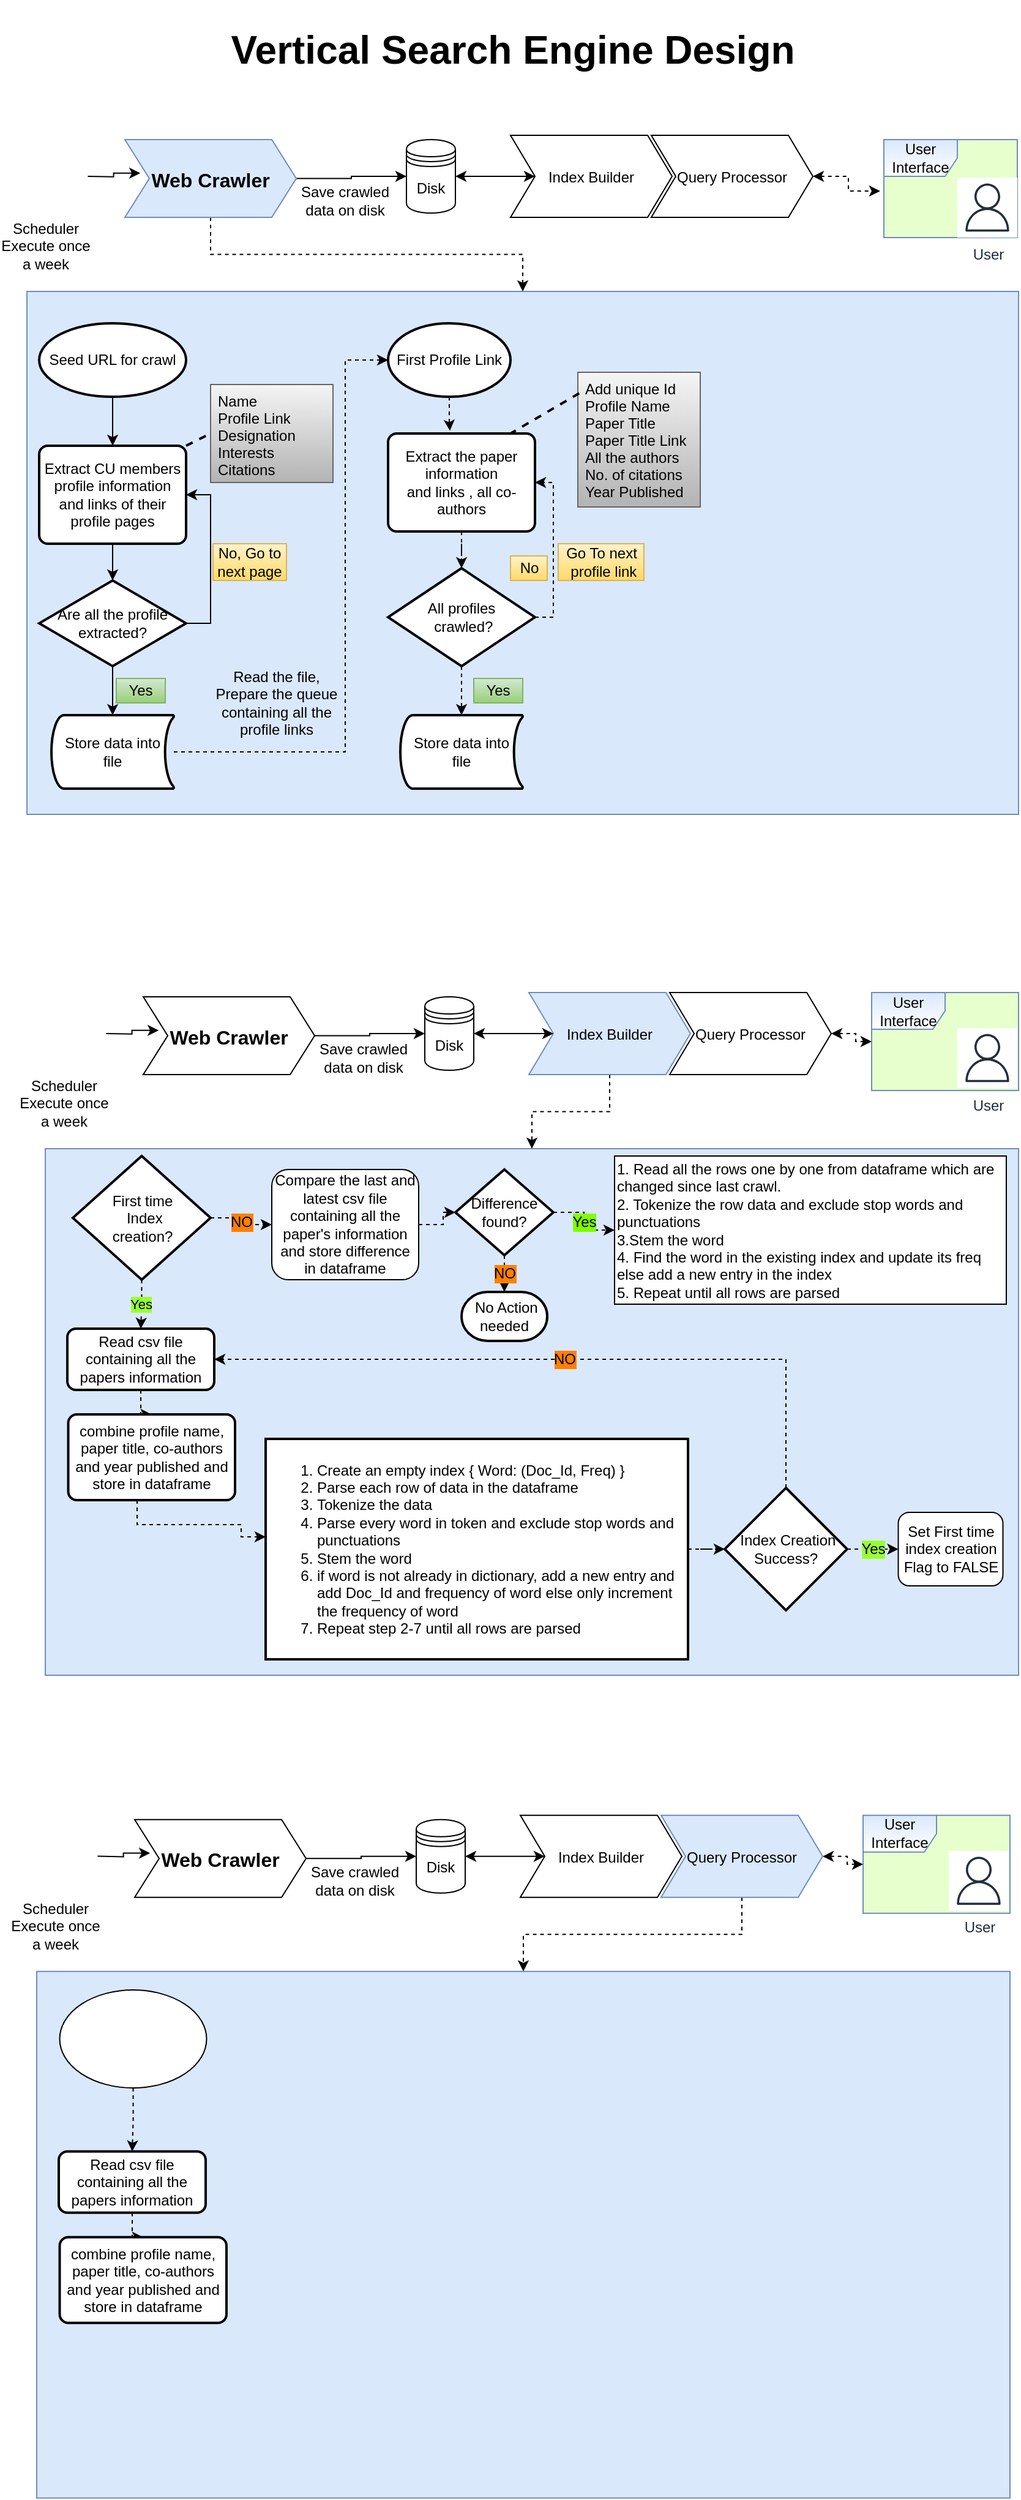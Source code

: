 <mxfile version="14.5.0" type="github">
  <diagram id="kgpKYQtTHZ0yAKxKKP6v" name="Page-1">
    <mxGraphModel dx="1422" dy="766" grid="1" gridSize="10" guides="1" tooltips="1" connect="1" arrows="1" fold="1" page="1" pageScale="1" pageWidth="850" pageHeight="1100" math="0" shadow="0">
      <root>
        <mxCell id="0" />
        <mxCell id="1" parent="0" />
        <mxCell id="aCHnfyv8PlhnQlmvMtqF-79" value="" style="rounded=0;whiteSpace=wrap;html=1;fontSize=12;align=center;fillColor=#dae8fc;strokeColor=#6c8ebf;" parent="1" vertex="1">
          <mxGeometry x="30" y="243" width="810" height="427" as="geometry" />
        </mxCell>
        <mxCell id="aCHnfyv8PlhnQlmvMtqF-12" value="User Interface" style="shape=umlFrame;whiteSpace=wrap;html=1;fillColor=#dae8fc;strokeColor=#6c8ebf;gradientColor=#ffffff;swimlaneFillColor=#E6FFCC;" parent="1" vertex="1">
          <mxGeometry x="730" y="119" width="109" height="80" as="geometry" />
        </mxCell>
        <mxCell id="aCHnfyv8PlhnQlmvMtqF-6" value="Index Builder" style="shape=step;perimeter=stepPerimeter;fixedSize=1;points=[];align=center;" parent="1" vertex="1">
          <mxGeometry x="425" y="115.5" width="132" height="67" as="geometry" />
        </mxCell>
        <mxCell id="aCHnfyv8PlhnQlmvMtqF-19" style="edgeStyle=orthogonalEdgeStyle;rounded=0;orthogonalLoop=1;jettySize=auto;html=1;entryX=0;entryY=0.5;entryDx=0;entryDy=0;startArrow=none;startFill=0;" parent="1" source="aCHnfyv8PlhnQlmvMtqF-5" target="aCHnfyv8PlhnQlmvMtqF-17" edge="1">
          <mxGeometry relative="1" as="geometry" />
        </mxCell>
        <mxCell id="aCHnfyv8PlhnQlmvMtqF-82" style="edgeStyle=orthogonalEdgeStyle;rounded=0;orthogonalLoop=1;jettySize=auto;html=1;dashed=1;startArrow=none;startFill=0;fontSize=24;" parent="1" source="aCHnfyv8PlhnQlmvMtqF-5" target="aCHnfyv8PlhnQlmvMtqF-79" edge="1">
          <mxGeometry relative="1" as="geometry" />
        </mxCell>
        <mxCell id="aCHnfyv8PlhnQlmvMtqF-5" value="Web Crawler" style="shape=step;perimeter=stepPerimeter;fixedSize=1;points=[];fillColor=#dae8fc;strokeColor=#6c8ebf;fontStyle=1;fontSize=16;" parent="1" vertex="1">
          <mxGeometry x="110" y="119" width="140" height="63.5" as="geometry" />
        </mxCell>
        <mxCell id="8dAeOOXVESq5FxeyXLk6-39" style="edgeStyle=orthogonalEdgeStyle;rounded=0;orthogonalLoop=1;jettySize=auto;html=1;entryX=-0.028;entryY=0.525;entryDx=0;entryDy=0;entryPerimeter=0;dashed=1;startArrow=classic;startFill=1;" edge="1" parent="1" source="aCHnfyv8PlhnQlmvMtqF-7" target="aCHnfyv8PlhnQlmvMtqF-12">
          <mxGeometry relative="1" as="geometry" />
        </mxCell>
        <mxCell id="aCHnfyv8PlhnQlmvMtqF-7" value="Query Processor" style="shape=step;perimeter=stepPerimeter;fixedSize=1;points=[];align=center;fontSize=12;" parent="1" vertex="1">
          <mxGeometry x="540" y="115.5" width="132" height="67" as="geometry" />
        </mxCell>
        <mxCell id="aCHnfyv8PlhnQlmvMtqF-20" style="edgeStyle=orthogonalEdgeStyle;rounded=0;orthogonalLoop=1;jettySize=auto;html=1;startArrow=classic;startFill=1;" parent="1" source="aCHnfyv8PlhnQlmvMtqF-17" target="aCHnfyv8PlhnQlmvMtqF-6" edge="1">
          <mxGeometry relative="1" as="geometry" />
        </mxCell>
        <mxCell id="aCHnfyv8PlhnQlmvMtqF-17" value="Disk" style="shape=datastore;whiteSpace=wrap;html=1;gradientColor=#ffffff;" parent="1" vertex="1">
          <mxGeometry x="340" y="119" width="40" height="60" as="geometry" />
        </mxCell>
        <mxCell id="aCHnfyv8PlhnQlmvMtqF-22" value="Save crawled data on disk" style="text;html=1;strokeColor=none;fillColor=none;align=center;verticalAlign=middle;whiteSpace=wrap;rounded=0;" parent="1" vertex="1">
          <mxGeometry x="250" y="159" width="80" height="20" as="geometry" />
        </mxCell>
        <mxCell id="aCHnfyv8PlhnQlmvMtqF-30" style="edgeStyle=orthogonalEdgeStyle;rounded=0;orthogonalLoop=1;jettySize=auto;html=1;entryX=0.09;entryY=0.432;entryDx=0;entryDy=0;entryPerimeter=0;startArrow=none;startFill=0;" parent="1" target="aCHnfyv8PlhnQlmvMtqF-5" edge="1">
          <mxGeometry relative="1" as="geometry">
            <mxPoint x="79.75" y="148.941" as="sourcePoint" />
          </mxGeometry>
        </mxCell>
        <mxCell id="aCHnfyv8PlhnQlmvMtqF-24" value="Scheduler&lt;br&gt;Execute once &lt;br&gt;a week" style="shape=image;html=1;verticalAlign=top;verticalLabelPosition=bottom;labelBackgroundColor=#ffffff;imageAspect=0;aspect=fixed;image=https://cdn0.iconfinder.com/data/icons/simpline-mix/64/simpline_26-128.png;gradientColor=#ffffff;" parent="1" vertex="1">
          <mxGeometry x="10" y="108.13" width="69.75" height="69.75" as="geometry" />
        </mxCell>
        <mxCell id="aCHnfyv8PlhnQlmvMtqF-50" style="edgeStyle=orthogonalEdgeStyle;rounded=0;orthogonalLoop=1;jettySize=auto;html=1;entryX=0.5;entryY=0;entryDx=0;entryDy=0;startArrow=none;startFill=0;fontSize=12;" parent="1" source="aCHnfyv8PlhnQlmvMtqF-48" target="aCHnfyv8PlhnQlmvMtqF-49" edge="1">
          <mxGeometry relative="1" as="geometry" />
        </mxCell>
        <mxCell id="aCHnfyv8PlhnQlmvMtqF-48" value="Seed URL for crawl" style="strokeWidth=2;html=1;shape=mxgraph.flowchart.start_1;whiteSpace=wrap;gradientColor=#ffffff;fontSize=12;align=center;" parent="1" vertex="1">
          <mxGeometry x="40" y="269" width="120" height="60" as="geometry" />
        </mxCell>
        <mxCell id="aCHnfyv8PlhnQlmvMtqF-52" style="edgeStyle=orthogonalEdgeStyle;rounded=0;orthogonalLoop=1;jettySize=auto;html=1;entryX=0.5;entryY=0;entryDx=0;entryDy=0;entryPerimeter=0;startArrow=none;startFill=0;fontSize=12;" parent="1" source="aCHnfyv8PlhnQlmvMtqF-49" target="aCHnfyv8PlhnQlmvMtqF-51" edge="1">
          <mxGeometry relative="1" as="geometry" />
        </mxCell>
        <mxCell id="aCHnfyv8PlhnQlmvMtqF-49" value="Extract CU members profile information and links of their profile pages" style="rounded=1;whiteSpace=wrap;html=1;absoluteArcSize=1;arcSize=14;strokeWidth=2;gradientColor=#ffffff;fontSize=12;align=center;" parent="1" vertex="1">
          <mxGeometry x="40" y="369" width="120" height="80" as="geometry" />
        </mxCell>
        <mxCell id="aCHnfyv8PlhnQlmvMtqF-53" style="edgeStyle=orthogonalEdgeStyle;rounded=0;orthogonalLoop=1;jettySize=auto;html=1;startArrow=none;startFill=0;fontSize=12;entryX=1;entryY=0.5;entryDx=0;entryDy=0;exitX=1;exitY=0.5;exitDx=0;exitDy=0;exitPerimeter=0;" parent="1" source="aCHnfyv8PlhnQlmvMtqF-51" target="aCHnfyv8PlhnQlmvMtqF-49" edge="1">
          <mxGeometry relative="1" as="geometry">
            <mxPoint x="200" y="409" as="targetPoint" />
          </mxGeometry>
        </mxCell>
        <mxCell id="aCHnfyv8PlhnQlmvMtqF-57" style="edgeStyle=orthogonalEdgeStyle;rounded=0;orthogonalLoop=1;jettySize=auto;html=1;entryX=0.5;entryY=0;entryDx=0;entryDy=0;entryPerimeter=0;startArrow=none;startFill=0;fontSize=12;" parent="1" source="aCHnfyv8PlhnQlmvMtqF-51" target="aCHnfyv8PlhnQlmvMtqF-56" edge="1">
          <mxGeometry relative="1" as="geometry" />
        </mxCell>
        <mxCell id="aCHnfyv8PlhnQlmvMtqF-51" value="Are all the profile extracted?" style="strokeWidth=2;html=1;shape=mxgraph.flowchart.decision;whiteSpace=wrap;gradientColor=#ffffff;fontSize=12;align=center;" parent="1" vertex="1">
          <mxGeometry x="40" y="479" width="120" height="70" as="geometry" />
        </mxCell>
        <mxCell id="aCHnfyv8PlhnQlmvMtqF-55" value="No, Go to next page" style="text;html=1;strokeColor=#d6b656;fillColor=#fff2cc;align=center;verticalAlign=middle;whiteSpace=wrap;rounded=0;fontSize=12;gradientColor=#ffd966;" parent="1" vertex="1">
          <mxGeometry x="182" y="449" width="60" height="30" as="geometry" />
        </mxCell>
        <mxCell id="aCHnfyv8PlhnQlmvMtqF-62" style="edgeStyle=orthogonalEdgeStyle;rounded=0;orthogonalLoop=1;jettySize=auto;html=1;entryX=0;entryY=0.5;entryDx=0;entryDy=0;entryPerimeter=0;dashed=1;startArrow=none;startFill=0;fontSize=12;" parent="1" source="aCHnfyv8PlhnQlmvMtqF-56" target="aCHnfyv8PlhnQlmvMtqF-61" edge="1">
          <mxGeometry relative="1" as="geometry">
            <Array as="points">
              <mxPoint x="290" y="619" />
              <mxPoint x="290" y="299" />
            </Array>
          </mxGeometry>
        </mxCell>
        <mxCell id="aCHnfyv8PlhnQlmvMtqF-56" value="Store data into&lt;br&gt;file" style="strokeWidth=2;html=1;shape=mxgraph.flowchart.stored_data;whiteSpace=wrap;gradientColor=#ffffff;fontSize=12;align=center;" parent="1" vertex="1">
          <mxGeometry x="50" y="589" width="100" height="60" as="geometry" />
        </mxCell>
        <mxCell id="aCHnfyv8PlhnQlmvMtqF-58" value="Yes" style="text;html=1;strokeColor=#82b366;fillColor=#d5e8d4;align=center;verticalAlign=middle;whiteSpace=wrap;rounded=0;fontSize=12;gradientColor=#97d077;" parent="1" vertex="1">
          <mxGeometry x="103" y="559" width="40" height="20" as="geometry" />
        </mxCell>
        <mxCell id="aCHnfyv8PlhnQlmvMtqF-59" value="Name&#xa;Profile Link&#xa;Designation&#xa;Interests&#xa;Citations&#xa;" style="text;fillColor=#f5f5f5;align=left;verticalAlign=top;spacingLeft=4;spacingRight=4;overflow=hidden;rotatable=0;points=[[0,0.5],[1,0.5]];portConstraint=eastwest;fontSize=12;gradientColor=#b3b3b3;strokeColor=#666666;" parent="1" vertex="1">
          <mxGeometry x="180" y="319" width="100" height="80" as="geometry" />
        </mxCell>
        <mxCell id="aCHnfyv8PlhnQlmvMtqF-60" value="" style="endArrow=none;dashed=1;html=1;strokeWidth=2;fontSize=12;entryX=0;entryY=0.5;entryDx=0;entryDy=0;" parent="1" target="aCHnfyv8PlhnQlmvMtqF-59" edge="1">
          <mxGeometry width="50" height="50" relative="1" as="geometry">
            <mxPoint x="160" y="369" as="sourcePoint" />
            <mxPoint x="210" y="319" as="targetPoint" />
          </mxGeometry>
        </mxCell>
        <mxCell id="aCHnfyv8PlhnQlmvMtqF-66" style="edgeStyle=orthogonalEdgeStyle;rounded=0;orthogonalLoop=1;jettySize=auto;html=1;entryX=0.421;entryY=-0.028;entryDx=0;entryDy=0;entryPerimeter=0;dashed=1;startArrow=none;startFill=0;fontSize=12;" parent="1" source="aCHnfyv8PlhnQlmvMtqF-61" target="aCHnfyv8PlhnQlmvMtqF-64" edge="1">
          <mxGeometry relative="1" as="geometry" />
        </mxCell>
        <mxCell id="aCHnfyv8PlhnQlmvMtqF-61" value="First Profile Link" style="strokeWidth=2;html=1;shape=mxgraph.flowchart.start_2;whiteSpace=wrap;gradientColor=#ffffff;fontSize=12;align=center;" parent="1" vertex="1">
          <mxGeometry x="325" y="269" width="100" height="60" as="geometry" />
        </mxCell>
        <mxCell id="aCHnfyv8PlhnQlmvMtqF-63" value="Read the file,&lt;br&gt;Prepare the queue containing all the profile links" style="text;html=1;strokeColor=none;fillColor=none;align=center;verticalAlign=middle;whiteSpace=wrap;rounded=0;fontSize=12;" parent="1" vertex="1">
          <mxGeometry x="180" y="559" width="108" height="40" as="geometry" />
        </mxCell>
        <mxCell id="aCHnfyv8PlhnQlmvMtqF-71" style="edgeStyle=orthogonalEdgeStyle;rounded=0;orthogonalLoop=1;jettySize=auto;html=1;entryX=0.5;entryY=0;entryDx=0;entryDy=0;entryPerimeter=0;dashed=1;startArrow=none;startFill=0;fontSize=12;" parent="1" source="aCHnfyv8PlhnQlmvMtqF-64" target="aCHnfyv8PlhnQlmvMtqF-68" edge="1">
          <mxGeometry relative="1" as="geometry" />
        </mxCell>
        <mxCell id="aCHnfyv8PlhnQlmvMtqF-64" value="Extract the paper information &lt;br&gt;and links , all co-authors" style="rounded=1;whiteSpace=wrap;html=1;absoluteArcSize=1;arcSize=14;strokeWidth=2;gradientColor=#ffffff;fontSize=12;align=center;" parent="1" vertex="1">
          <mxGeometry x="325" y="359" width="120" height="80" as="geometry" />
        </mxCell>
        <mxCell id="aCHnfyv8PlhnQlmvMtqF-65" value="Add unique Id&#xa;Profile Name&#xa;Paper Title&#xa;Paper Title Link&#xa;All the authors&#xa;No. of citations&#xa;Year Published&#xa;" style="text;fillColor=#f5f5f5;align=left;verticalAlign=top;spacingLeft=4;spacingRight=4;overflow=hidden;rotatable=0;points=[[0,0.5],[1,0.5]];portConstraint=eastwest;fontSize=12;gradientColor=#b3b3b3;strokeColor=#666666;" parent="1" vertex="1">
          <mxGeometry x="480" y="309" width="100" height="110" as="geometry" />
        </mxCell>
        <mxCell id="aCHnfyv8PlhnQlmvMtqF-67" value="" style="endArrow=none;dashed=1;html=1;strokeWidth=2;fontSize=12;exitX=0.011;exitY=0.156;exitDx=0;exitDy=0;exitPerimeter=0;" parent="1" source="aCHnfyv8PlhnQlmvMtqF-65" edge="1">
          <mxGeometry width="50" height="50" relative="1" as="geometry">
            <mxPoint x="475" y="339" as="sourcePoint" />
            <mxPoint x="425" y="359" as="targetPoint" />
            <Array as="points" />
          </mxGeometry>
        </mxCell>
        <mxCell id="aCHnfyv8PlhnQlmvMtqF-72" style="edgeStyle=orthogonalEdgeStyle;rounded=0;orthogonalLoop=1;jettySize=auto;html=1;entryX=1;entryY=0.5;entryDx=0;entryDy=0;dashed=1;startArrow=none;startFill=0;fontSize=12;" parent="1" source="aCHnfyv8PlhnQlmvMtqF-68" target="aCHnfyv8PlhnQlmvMtqF-64" edge="1">
          <mxGeometry relative="1" as="geometry">
            <Array as="points">
              <mxPoint x="460" y="509" />
              <mxPoint x="460" y="399" />
            </Array>
          </mxGeometry>
        </mxCell>
        <mxCell id="aCHnfyv8PlhnQlmvMtqF-76" style="edgeStyle=orthogonalEdgeStyle;rounded=0;orthogonalLoop=1;jettySize=auto;html=1;entryX=0.5;entryY=0;entryDx=0;entryDy=0;entryPerimeter=0;dashed=1;startArrow=none;startFill=0;fontSize=12;" parent="1" source="aCHnfyv8PlhnQlmvMtqF-68" target="aCHnfyv8PlhnQlmvMtqF-74" edge="1">
          <mxGeometry relative="1" as="geometry" />
        </mxCell>
        <mxCell id="aCHnfyv8PlhnQlmvMtqF-68" value="All profiles&lt;br&gt;&amp;nbsp;crawled?" style="strokeWidth=2;html=1;shape=mxgraph.flowchart.decision;whiteSpace=wrap;gradientColor=#ffffff;fontSize=12;align=center;" parent="1" vertex="1">
          <mxGeometry x="325" y="469" width="120" height="80" as="geometry" />
        </mxCell>
        <mxCell id="aCHnfyv8PlhnQlmvMtqF-73" value="No" style="text;html=1;align=center;verticalAlign=middle;resizable=0;points=[];autosize=1;fontSize=12;gradientColor=#ffd966;fillColor=#fff2cc;strokeColor=#d6b656;" parent="1" vertex="1">
          <mxGeometry x="425" y="459" width="30" height="20" as="geometry" />
        </mxCell>
        <mxCell id="aCHnfyv8PlhnQlmvMtqF-74" value="Store data into&lt;br&gt;file" style="strokeWidth=2;html=1;shape=mxgraph.flowchart.stored_data;whiteSpace=wrap;gradientColor=#ffffff;fontSize=12;align=center;" parent="1" vertex="1">
          <mxGeometry x="335" y="589" width="100" height="60" as="geometry" />
        </mxCell>
        <mxCell id="aCHnfyv8PlhnQlmvMtqF-77" value="Yes" style="text;html=1;strokeColor=#82b366;fillColor=#d5e8d4;align=center;verticalAlign=middle;whiteSpace=wrap;rounded=0;fontSize=12;gradientColor=#97d077;" parent="1" vertex="1">
          <mxGeometry x="395" y="559" width="40" height="20" as="geometry" />
        </mxCell>
        <mxCell id="aCHnfyv8PlhnQlmvMtqF-78" value="Go To next&lt;br&gt;&amp;nbsp;profile link" style="text;html=1;align=center;verticalAlign=middle;resizable=0;points=[];autosize=1;fontSize=12;gradientColor=#ffd966;fillColor=#fff2cc;strokeColor=#d6b656;" parent="1" vertex="1">
          <mxGeometry x="464" y="449" width="70" height="30" as="geometry" />
        </mxCell>
        <mxCell id="aCHnfyv8PlhnQlmvMtqF-81" value="&lt;h1 style=&quot;font-size: 32px;&quot;&gt;Vertical Search Engine Design&lt;/h1&gt;&lt;p style=&quot;font-size: 32px;&quot;&gt;&lt;br style=&quot;font-size: 32px;&quot;&gt;&lt;/p&gt;" style="text;html=1;strokeColor=none;fillColor=none;spacing=5;spacingTop=-20;whiteSpace=wrap;overflow=hidden;rounded=0;fontSize=32;align=center;verticalAlign=middle;" parent="1" vertex="1">
          <mxGeometry x="167" y="20" width="520" height="60" as="geometry" />
        </mxCell>
        <mxCell id="aCHnfyv8PlhnQlmvMtqF-85" value="User" style="outlineConnect=0;fontColor=#232F3E;gradientColor=none;strokeColor=#232F3E;fillColor=#ffffff;dashed=0;verticalLabelPosition=bottom;verticalAlign=top;align=center;html=1;fontSize=12;fontStyle=0;aspect=fixed;shape=mxgraph.aws4.resourceIcon;resIcon=mxgraph.aws4.user;" parent="1" vertex="1">
          <mxGeometry x="790" y="150" width="49" height="49" as="geometry" />
        </mxCell>
        <mxCell id="W53FJTdG9QXFK-XVxgLC-1" value="" style="rounded=0;whiteSpace=wrap;html=1;fontSize=12;align=center;fillColor=#dae8fc;strokeColor=#6c8ebf;" parent="1" vertex="1">
          <mxGeometry x="45" y="943" width="795" height="430" as="geometry" />
        </mxCell>
        <mxCell id="W53FJTdG9QXFK-XVxgLC-2" value="User Interface" style="shape=umlFrame;whiteSpace=wrap;html=1;fillColor=#dae8fc;strokeColor=#6c8ebf;gradientColor=#ffffff;swimlaneFillColor=#E6FFCC;" parent="1" vertex="1">
          <mxGeometry x="720" y="815.5" width="120" height="80" as="geometry" />
        </mxCell>
        <mxCell id="W53FJTdG9QXFK-XVxgLC-43" style="edgeStyle=orthogonalEdgeStyle;rounded=0;orthogonalLoop=1;jettySize=auto;html=1;dashed=1;" parent="1" source="W53FJTdG9QXFK-XVxgLC-3" target="W53FJTdG9QXFK-XVxgLC-1" edge="1">
          <mxGeometry relative="1" as="geometry" />
        </mxCell>
        <mxCell id="W53FJTdG9QXFK-XVxgLC-3" value="Index Builder" style="shape=step;perimeter=stepPerimeter;fixedSize=1;points=[];align=center;fillColor=#dae8fc;strokeColor=#6c8ebf;" parent="1" vertex="1">
          <mxGeometry x="440" y="815.5" width="132" height="67" as="geometry" />
        </mxCell>
        <mxCell id="W53FJTdG9QXFK-XVxgLC-4" style="edgeStyle=orthogonalEdgeStyle;rounded=0;orthogonalLoop=1;jettySize=auto;html=1;entryX=0;entryY=0.5;entryDx=0;entryDy=0;startArrow=none;startFill=0;" parent="1" source="W53FJTdG9QXFK-XVxgLC-6" target="W53FJTdG9QXFK-XVxgLC-10" edge="1">
          <mxGeometry relative="1" as="geometry" />
        </mxCell>
        <mxCell id="W53FJTdG9QXFK-XVxgLC-6" value="Web Crawler" style="shape=step;perimeter=stepPerimeter;fixedSize=1;points=[];fontStyle=1;fontSize=16;" parent="1" vertex="1">
          <mxGeometry x="125" y="819" width="140" height="63.5" as="geometry" />
        </mxCell>
        <mxCell id="W53FJTdG9QXFK-XVxgLC-60" style="edgeStyle=orthogonalEdgeStyle;rounded=0;orthogonalLoop=1;jettySize=auto;html=1;dashed=1;labelBackgroundColor=#99FF33;fontSize=12;startArrow=classic;startFill=1;" parent="1" source="W53FJTdG9QXFK-XVxgLC-8" target="W53FJTdG9QXFK-XVxgLC-2" edge="1">
          <mxGeometry relative="1" as="geometry" />
        </mxCell>
        <mxCell id="W53FJTdG9QXFK-XVxgLC-8" value="Query Processor" style="shape=step;perimeter=stepPerimeter;fixedSize=1;points=[];align=center;fontSize=12;" parent="1" vertex="1">
          <mxGeometry x="555" y="815.5" width="132" height="67" as="geometry" />
        </mxCell>
        <mxCell id="W53FJTdG9QXFK-XVxgLC-9" style="edgeStyle=orthogonalEdgeStyle;rounded=0;orthogonalLoop=1;jettySize=auto;html=1;startArrow=classic;startFill=1;" parent="1" source="W53FJTdG9QXFK-XVxgLC-10" target="W53FJTdG9QXFK-XVxgLC-3" edge="1">
          <mxGeometry relative="1" as="geometry" />
        </mxCell>
        <mxCell id="W53FJTdG9QXFK-XVxgLC-10" value="Disk" style="shape=datastore;whiteSpace=wrap;html=1;gradientColor=#ffffff;" parent="1" vertex="1">
          <mxGeometry x="355" y="819" width="40" height="60" as="geometry" />
        </mxCell>
        <mxCell id="W53FJTdG9QXFK-XVxgLC-11" value="Save crawled data on disk" style="text;html=1;strokeColor=none;fillColor=none;align=center;verticalAlign=middle;whiteSpace=wrap;rounded=0;" parent="1" vertex="1">
          <mxGeometry x="265" y="859" width="80" height="20" as="geometry" />
        </mxCell>
        <mxCell id="W53FJTdG9QXFK-XVxgLC-12" style="edgeStyle=orthogonalEdgeStyle;rounded=0;orthogonalLoop=1;jettySize=auto;html=1;entryX=0.09;entryY=0.432;entryDx=0;entryDy=0;entryPerimeter=0;startArrow=none;startFill=0;" parent="1" target="W53FJTdG9QXFK-XVxgLC-6" edge="1">
          <mxGeometry relative="1" as="geometry">
            <mxPoint x="94.75" y="848.941" as="sourcePoint" />
          </mxGeometry>
        </mxCell>
        <mxCell id="W53FJTdG9QXFK-XVxgLC-13" value="Scheduler&lt;br&gt;Execute once &lt;br&gt;a week" style="shape=image;html=1;verticalAlign=top;verticalLabelPosition=bottom;labelBackgroundColor=#ffffff;imageAspect=0;aspect=fixed;image=https://cdn0.iconfinder.com/data/icons/simpline-mix/64/simpline_26-128.png;gradientColor=#ffffff;" parent="1" vertex="1">
          <mxGeometry x="25" y="808.13" width="69.75" height="69.75" as="geometry" />
        </mxCell>
        <mxCell id="W53FJTdG9QXFK-XVxgLC-50" style="edgeStyle=orthogonalEdgeStyle;rounded=0;orthogonalLoop=1;jettySize=auto;html=1;entryX=0.5;entryY=0;entryDx=0;entryDy=0;dashed=1;labelBackgroundColor=#99FF33;" parent="1" source="W53FJTdG9QXFK-XVxgLC-17" target="W53FJTdG9QXFK-XVxgLC-47" edge="1">
          <mxGeometry relative="1" as="geometry" />
        </mxCell>
        <mxCell id="W53FJTdG9QXFK-XVxgLC-17" value="Read csv file containing all the papers information" style="rounded=1;whiteSpace=wrap;html=1;absoluteArcSize=1;arcSize=14;strokeWidth=2;gradientColor=#ffffff;fontSize=12;align=center;" parent="1" vertex="1">
          <mxGeometry x="63" y="1090" width="120" height="50" as="geometry" />
        </mxCell>
        <mxCell id="W53FJTdG9QXFK-XVxgLC-42" value="User" style="outlineConnect=0;fontColor=#232F3E;gradientColor=none;strokeColor=#232F3E;fillColor=#ffffff;dashed=0;verticalLabelPosition=bottom;verticalAlign=top;align=center;html=1;fontSize=12;fontStyle=0;aspect=fixed;shape=mxgraph.aws4.resourceIcon;resIcon=mxgraph.aws4.user;" parent="1" vertex="1">
          <mxGeometry x="790" y="844.5" width="49" height="49" as="geometry" />
        </mxCell>
        <mxCell id="W53FJTdG9QXFK-XVxgLC-46" value="Yes" style="edgeStyle=orthogonalEdgeStyle;rounded=0;orthogonalLoop=1;jettySize=auto;html=1;entryX=0.5;entryY=0;entryDx=0;entryDy=0;dashed=1;labelBackgroundColor=#99FF33;" parent="1" source="W53FJTdG9QXFK-XVxgLC-44" target="W53FJTdG9QXFK-XVxgLC-17" edge="1">
          <mxGeometry relative="1" as="geometry" />
        </mxCell>
        <mxCell id="W53FJTdG9QXFK-XVxgLC-71" value="NO" style="edgeStyle=orthogonalEdgeStyle;rounded=0;orthogonalLoop=1;jettySize=auto;html=1;dashed=1;labelBackgroundColor=#FF8000;fontSize=12;" parent="1" source="W53FJTdG9QXFK-XVxgLC-44" target="W53FJTdG9QXFK-XVxgLC-70" edge="1">
          <mxGeometry relative="1" as="geometry" />
        </mxCell>
        <mxCell id="W53FJTdG9QXFK-XVxgLC-44" value="First time&lt;br&gt;&amp;nbsp;Index &lt;br&gt;creation?" style="strokeWidth=2;html=1;shape=mxgraph.flowchart.decision;whiteSpace=wrap;" parent="1" vertex="1">
          <mxGeometry x="67.5" y="949" width="112.5" height="101" as="geometry" />
        </mxCell>
        <mxCell id="W53FJTdG9QXFK-XVxgLC-61" style="edgeStyle=orthogonalEdgeStyle;rounded=0;orthogonalLoop=1;jettySize=auto;html=1;dashed=1;labelBackgroundColor=#99FF33;fontSize=12;" parent="1" source="W53FJTdG9QXFK-XVxgLC-47" target="W53FJTdG9QXFK-XVxgLC-59" edge="1">
          <mxGeometry relative="1" as="geometry">
            <Array as="points">
              <mxPoint x="120" y="1250" />
              <mxPoint x="205" y="1250" />
              <mxPoint x="205" y="1260" />
            </Array>
          </mxGeometry>
        </mxCell>
        <mxCell id="W53FJTdG9QXFK-XVxgLC-47" value="combine profile name, paper title, co-authors and year published and store in dataframe" style="rounded=1;whiteSpace=wrap;html=1;absoluteArcSize=1;arcSize=14;strokeWidth=2;gradientColor=#ffffff;fontSize=12;align=center;" parent="1" vertex="1">
          <mxGeometry x="63.75" y="1160" width="136.25" height="70" as="geometry" />
        </mxCell>
        <mxCell id="W53FJTdG9QXFK-XVxgLC-65" style="edgeStyle=orthogonalEdgeStyle;rounded=0;orthogonalLoop=1;jettySize=auto;html=1;dashed=1;labelBackgroundColor=#99FF33;fontSize=12;" parent="1" source="W53FJTdG9QXFK-XVxgLC-59" target="W53FJTdG9QXFK-XVxgLC-64" edge="1">
          <mxGeometry relative="1" as="geometry" />
        </mxCell>
        <mxCell id="W53FJTdG9QXFK-XVxgLC-59" value="&lt;ol style=&quot;font-size: 12px&quot;&gt;&lt;li style=&quot;font-size: 12px&quot;&gt;&lt;span style=&quot;font-size: 12px&quot;&gt;Create an empty index { Word: (Doc_Id, Freq) }&lt;/span&gt;&lt;/li&gt;&lt;li style=&quot;font-size: 12px&quot;&gt;&lt;span style=&quot;font-size: 12px&quot;&gt;Parse each row of data in the dataframe&lt;/span&gt;&lt;br style=&quot;font-size: 12px&quot;&gt;&lt;/li&gt;&lt;li style=&quot;font-size: 12px&quot;&gt;Tokenize the data&lt;/li&gt;&lt;li style=&quot;font-size: 12px&quot;&gt;Parse every word in token and exclude stop words and punctuations&lt;/li&gt;&lt;li style=&quot;font-size: 12px&quot;&gt;Stem the word&lt;/li&gt;&lt;li style=&quot;font-size: 12px&quot;&gt;if word is not already in dictionary, add a new entry and add Doc_Id and frequency of word else only increment the frequency of word&lt;/li&gt;&lt;li style=&quot;font-size: 12px&quot;&gt;Repeat step 2-7 until all rows are parsed&lt;/li&gt;&lt;/ol&gt;" style="rounded=1;whiteSpace=wrap;html=1;absoluteArcSize=1;arcSize=0;strokeWidth=2;align=left;fontSize=12;" parent="1" vertex="1">
          <mxGeometry x="225" y="1180" width="345" height="180" as="geometry" />
        </mxCell>
        <mxCell id="W53FJTdG9QXFK-XVxgLC-67" value="Yes" style="edgeStyle=orthogonalEdgeStyle;rounded=0;orthogonalLoop=1;jettySize=auto;html=1;entryX=0;entryY=0.5;entryDx=0;entryDy=0;dashed=1;labelBackgroundColor=#99FF33;fontSize=12;" parent="1" source="W53FJTdG9QXFK-XVxgLC-64" target="W53FJTdG9QXFK-XVxgLC-66" edge="1">
          <mxGeometry relative="1" as="geometry" />
        </mxCell>
        <mxCell id="W53FJTdG9QXFK-XVxgLC-68" value="NO" style="edgeStyle=orthogonalEdgeStyle;rounded=0;orthogonalLoop=1;jettySize=auto;html=1;entryX=1;entryY=0.5;entryDx=0;entryDy=0;dashed=1;labelBackgroundColor=#FF8000;fontSize=12;" parent="1" source="W53FJTdG9QXFK-XVxgLC-64" target="W53FJTdG9QXFK-XVxgLC-17" edge="1">
          <mxGeometry relative="1" as="geometry">
            <Array as="points">
              <mxPoint x="650" y="1115" />
            </Array>
          </mxGeometry>
        </mxCell>
        <mxCell id="W53FJTdG9QXFK-XVxgLC-64" value="&amp;nbsp;Index Creation Success?" style="strokeWidth=2;html=1;shape=mxgraph.flowchart.decision;whiteSpace=wrap;fontSize=12;align=center;" parent="1" vertex="1">
          <mxGeometry x="600" y="1220" width="100" height="100" as="geometry" />
        </mxCell>
        <mxCell id="W53FJTdG9QXFK-XVxgLC-66" value="Set First time index creation Flag to FALSE" style="rounded=1;whiteSpace=wrap;html=1;fontSize=12;align=center;" parent="1" vertex="1">
          <mxGeometry x="741.75" y="1240" width="85.5" height="60" as="geometry" />
        </mxCell>
        <mxCell id="W53FJTdG9QXFK-XVxgLC-73" style="edgeStyle=orthogonalEdgeStyle;rounded=0;orthogonalLoop=1;jettySize=auto;html=1;entryX=0;entryY=0.5;entryDx=0;entryDy=0;entryPerimeter=0;dashed=1;labelBackgroundColor=#FF8000;fontSize=12;" parent="1" source="W53FJTdG9QXFK-XVxgLC-70" target="W53FJTdG9QXFK-XVxgLC-72" edge="1">
          <mxGeometry relative="1" as="geometry" />
        </mxCell>
        <mxCell id="W53FJTdG9QXFK-XVxgLC-70" value="&lt;div&gt;&lt;span&gt;Compare the last and latest csv file containing all the paper&#39;s information and store difference in dataframe&lt;/span&gt;&lt;/div&gt;" style="rounded=1;whiteSpace=wrap;html=1;fontSize=12;align=center;" parent="1" vertex="1">
          <mxGeometry x="230" y="960" width="120" height="90" as="geometry" />
        </mxCell>
        <mxCell id="W53FJTdG9QXFK-XVxgLC-75" value="NO" style="edgeStyle=orthogonalEdgeStyle;rounded=0;orthogonalLoop=1;jettySize=auto;html=1;entryX=0.5;entryY=0;entryDx=0;entryDy=0;entryPerimeter=0;dashed=1;labelBackgroundColor=#FF8000;fontSize=12;" parent="1" source="W53FJTdG9QXFK-XVxgLC-72" target="W53FJTdG9QXFK-XVxgLC-74" edge="1">
          <mxGeometry relative="1" as="geometry" />
        </mxCell>
        <mxCell id="W53FJTdG9QXFK-XVxgLC-77" value="Yes" style="edgeStyle=orthogonalEdgeStyle;rounded=0;orthogonalLoop=1;jettySize=auto;html=1;dashed=1;labelBackgroundColor=#80FF00;fontSize=12;" parent="1" source="W53FJTdG9QXFK-XVxgLC-72" target="W53FJTdG9QXFK-XVxgLC-76" edge="1">
          <mxGeometry relative="1" as="geometry" />
        </mxCell>
        <mxCell id="W53FJTdG9QXFK-XVxgLC-72" value="Difference found?" style="strokeWidth=2;html=1;shape=mxgraph.flowchart.decision;whiteSpace=wrap;fontSize=12;align=center;" parent="1" vertex="1">
          <mxGeometry x="380" y="960" width="80" height="70" as="geometry" />
        </mxCell>
        <mxCell id="W53FJTdG9QXFK-XVxgLC-74" value="&amp;nbsp;No Action needed" style="strokeWidth=2;html=1;shape=mxgraph.flowchart.terminator;whiteSpace=wrap;fontSize=12;align=center;" parent="1" vertex="1">
          <mxGeometry x="385" y="1060" width="70" height="40" as="geometry" />
        </mxCell>
        <mxCell id="W53FJTdG9QXFK-XVxgLC-76" value="1. Read all the rows one by one from dataframe which are changed since last crawl.&lt;br&gt;2. Tokenize the row data and exclude stop words and punctuations&lt;br&gt;3.Stem the word&lt;br&gt;4. Find the word in the existing index and update its freq else add a new entry in the index&lt;br&gt;5. Repeat until all rows are parsed" style="rounded=0;whiteSpace=wrap;html=1;fontSize=12;align=left;" parent="1" vertex="1">
          <mxGeometry x="510" y="949" width="320" height="121" as="geometry" />
        </mxCell>
        <mxCell id="8dAeOOXVESq5FxeyXLk6-1" value="" style="rounded=0;whiteSpace=wrap;html=1;fontSize=12;align=center;fillColor=#dae8fc;strokeColor=#6c8ebf;" vertex="1" parent="1">
          <mxGeometry x="38" y="1614.87" width="795" height="430" as="geometry" />
        </mxCell>
        <mxCell id="8dAeOOXVESq5FxeyXLk6-2" value="User Interface" style="shape=umlFrame;whiteSpace=wrap;html=1;fillColor=#dae8fc;strokeColor=#6c8ebf;gradientColor=#ffffff;swimlaneFillColor=#E6FFCC;" vertex="1" parent="1">
          <mxGeometry x="713" y="1487.37" width="120" height="80" as="geometry" />
        </mxCell>
        <mxCell id="8dAeOOXVESq5FxeyXLk6-4" value="Index Builder" style="shape=step;perimeter=stepPerimeter;fixedSize=1;points=[];align=center;" vertex="1" parent="1">
          <mxGeometry x="433" y="1487.37" width="132" height="67" as="geometry" />
        </mxCell>
        <mxCell id="8dAeOOXVESq5FxeyXLk6-5" style="edgeStyle=orthogonalEdgeStyle;rounded=0;orthogonalLoop=1;jettySize=auto;html=1;entryX=0;entryY=0.5;entryDx=0;entryDy=0;startArrow=none;startFill=0;" edge="1" parent="1" source="8dAeOOXVESq5FxeyXLk6-6" target="8dAeOOXVESq5FxeyXLk6-10">
          <mxGeometry relative="1" as="geometry" />
        </mxCell>
        <mxCell id="8dAeOOXVESq5FxeyXLk6-6" value="Web Crawler" style="shape=step;perimeter=stepPerimeter;fixedSize=1;points=[];fontStyle=1;fontSize=16;" vertex="1" parent="1">
          <mxGeometry x="118" y="1490.87" width="140" height="63.5" as="geometry" />
        </mxCell>
        <mxCell id="8dAeOOXVESq5FxeyXLk6-7" style="edgeStyle=orthogonalEdgeStyle;rounded=0;orthogonalLoop=1;jettySize=auto;html=1;dashed=1;labelBackgroundColor=#99FF33;fontSize=12;startArrow=classic;startFill=1;" edge="1" parent="1" source="8dAeOOXVESq5FxeyXLk6-8" target="8dAeOOXVESq5FxeyXLk6-2">
          <mxGeometry relative="1" as="geometry" />
        </mxCell>
        <mxCell id="8dAeOOXVESq5FxeyXLk6-35" style="edgeStyle=orthogonalEdgeStyle;rounded=0;orthogonalLoop=1;jettySize=auto;html=1;dashed=1;" edge="1" parent="1" source="8dAeOOXVESq5FxeyXLk6-8" target="8dAeOOXVESq5FxeyXLk6-1">
          <mxGeometry relative="1" as="geometry" />
        </mxCell>
        <mxCell id="8dAeOOXVESq5FxeyXLk6-8" value="Query Processor" style="shape=step;perimeter=stepPerimeter;fixedSize=1;points=[];align=center;fontSize=12;fillColor=#dae8fc;strokeColor=#6c8ebf;" vertex="1" parent="1">
          <mxGeometry x="548" y="1487.37" width="132" height="67" as="geometry" />
        </mxCell>
        <mxCell id="8dAeOOXVESq5FxeyXLk6-9" style="edgeStyle=orthogonalEdgeStyle;rounded=0;orthogonalLoop=1;jettySize=auto;html=1;startArrow=classic;startFill=1;" edge="1" parent="1" source="8dAeOOXVESq5FxeyXLk6-10" target="8dAeOOXVESq5FxeyXLk6-4">
          <mxGeometry relative="1" as="geometry" />
        </mxCell>
        <mxCell id="8dAeOOXVESq5FxeyXLk6-10" value="Disk" style="shape=datastore;whiteSpace=wrap;html=1;gradientColor=#ffffff;" vertex="1" parent="1">
          <mxGeometry x="348" y="1490.87" width="40" height="60" as="geometry" />
        </mxCell>
        <mxCell id="8dAeOOXVESq5FxeyXLk6-11" value="Save crawled data on disk" style="text;html=1;strokeColor=none;fillColor=none;align=center;verticalAlign=middle;whiteSpace=wrap;rounded=0;" vertex="1" parent="1">
          <mxGeometry x="258" y="1530.87" width="80" height="20" as="geometry" />
        </mxCell>
        <mxCell id="8dAeOOXVESq5FxeyXLk6-12" style="edgeStyle=orthogonalEdgeStyle;rounded=0;orthogonalLoop=1;jettySize=auto;html=1;entryX=0.09;entryY=0.432;entryDx=0;entryDy=0;entryPerimeter=0;startArrow=none;startFill=0;" edge="1" parent="1" target="8dAeOOXVESq5FxeyXLk6-6">
          <mxGeometry relative="1" as="geometry">
            <mxPoint x="87.75" y="1520.811" as="sourcePoint" />
          </mxGeometry>
        </mxCell>
        <mxCell id="8dAeOOXVESq5FxeyXLk6-13" value="Scheduler&lt;br&gt;Execute once &lt;br&gt;a week" style="shape=image;html=1;verticalAlign=top;verticalLabelPosition=bottom;labelBackgroundColor=#ffffff;imageAspect=0;aspect=fixed;image=https://cdn0.iconfinder.com/data/icons/simpline-mix/64/simpline_26-128.png;gradientColor=#ffffff;" vertex="1" parent="1">
          <mxGeometry x="18" y="1480" width="69.75" height="69.75" as="geometry" />
        </mxCell>
        <mxCell id="8dAeOOXVESq5FxeyXLk6-14" style="edgeStyle=orthogonalEdgeStyle;rounded=0;orthogonalLoop=1;jettySize=auto;html=1;entryX=0.5;entryY=0;entryDx=0;entryDy=0;dashed=1;labelBackgroundColor=#99FF33;" edge="1" parent="1" source="8dAeOOXVESq5FxeyXLk6-15" target="8dAeOOXVESq5FxeyXLk6-21">
          <mxGeometry relative="1" as="geometry" />
        </mxCell>
        <mxCell id="8dAeOOXVESq5FxeyXLk6-15" value="Read csv file containing all the papers information" style="rounded=1;whiteSpace=wrap;html=1;absoluteArcSize=1;arcSize=14;strokeWidth=2;gradientColor=#ffffff;fontSize=12;align=center;" vertex="1" parent="1">
          <mxGeometry x="56" y="1761.87" width="120" height="50" as="geometry" />
        </mxCell>
        <mxCell id="8dAeOOXVESq5FxeyXLk6-16" value="User" style="outlineConnect=0;fontColor=#232F3E;gradientColor=none;strokeColor=#232F3E;fillColor=#ffffff;dashed=0;verticalLabelPosition=bottom;verticalAlign=top;align=center;html=1;fontSize=12;fontStyle=0;aspect=fixed;shape=mxgraph.aws4.resourceIcon;resIcon=mxgraph.aws4.user;" vertex="1" parent="1">
          <mxGeometry x="783" y="1516.37" width="49" height="49" as="geometry" />
        </mxCell>
        <mxCell id="8dAeOOXVESq5FxeyXLk6-21" value="combine profile name, paper title, co-authors and year published and store in dataframe" style="rounded=1;whiteSpace=wrap;html=1;absoluteArcSize=1;arcSize=14;strokeWidth=2;gradientColor=#ffffff;fontSize=12;align=center;" vertex="1" parent="1">
          <mxGeometry x="56.75" y="1831.87" width="136.25" height="70" as="geometry" />
        </mxCell>
        <mxCell id="8dAeOOXVESq5FxeyXLk6-37" style="edgeStyle=orthogonalEdgeStyle;rounded=0;orthogonalLoop=1;jettySize=auto;html=1;entryX=0.5;entryY=0;entryDx=0;entryDy=0;dashed=1;" edge="1" parent="1" source="8dAeOOXVESq5FxeyXLk6-36" target="8dAeOOXVESq5FxeyXLk6-15">
          <mxGeometry relative="1" as="geometry" />
        </mxCell>
        <mxCell id="8dAeOOXVESq5FxeyXLk6-36" value="" style="ellipse;whiteSpace=wrap;html=1;" vertex="1" parent="1">
          <mxGeometry x="56.75" y="1630" width="120" height="80" as="geometry" />
        </mxCell>
      </root>
    </mxGraphModel>
  </diagram>
</mxfile>
